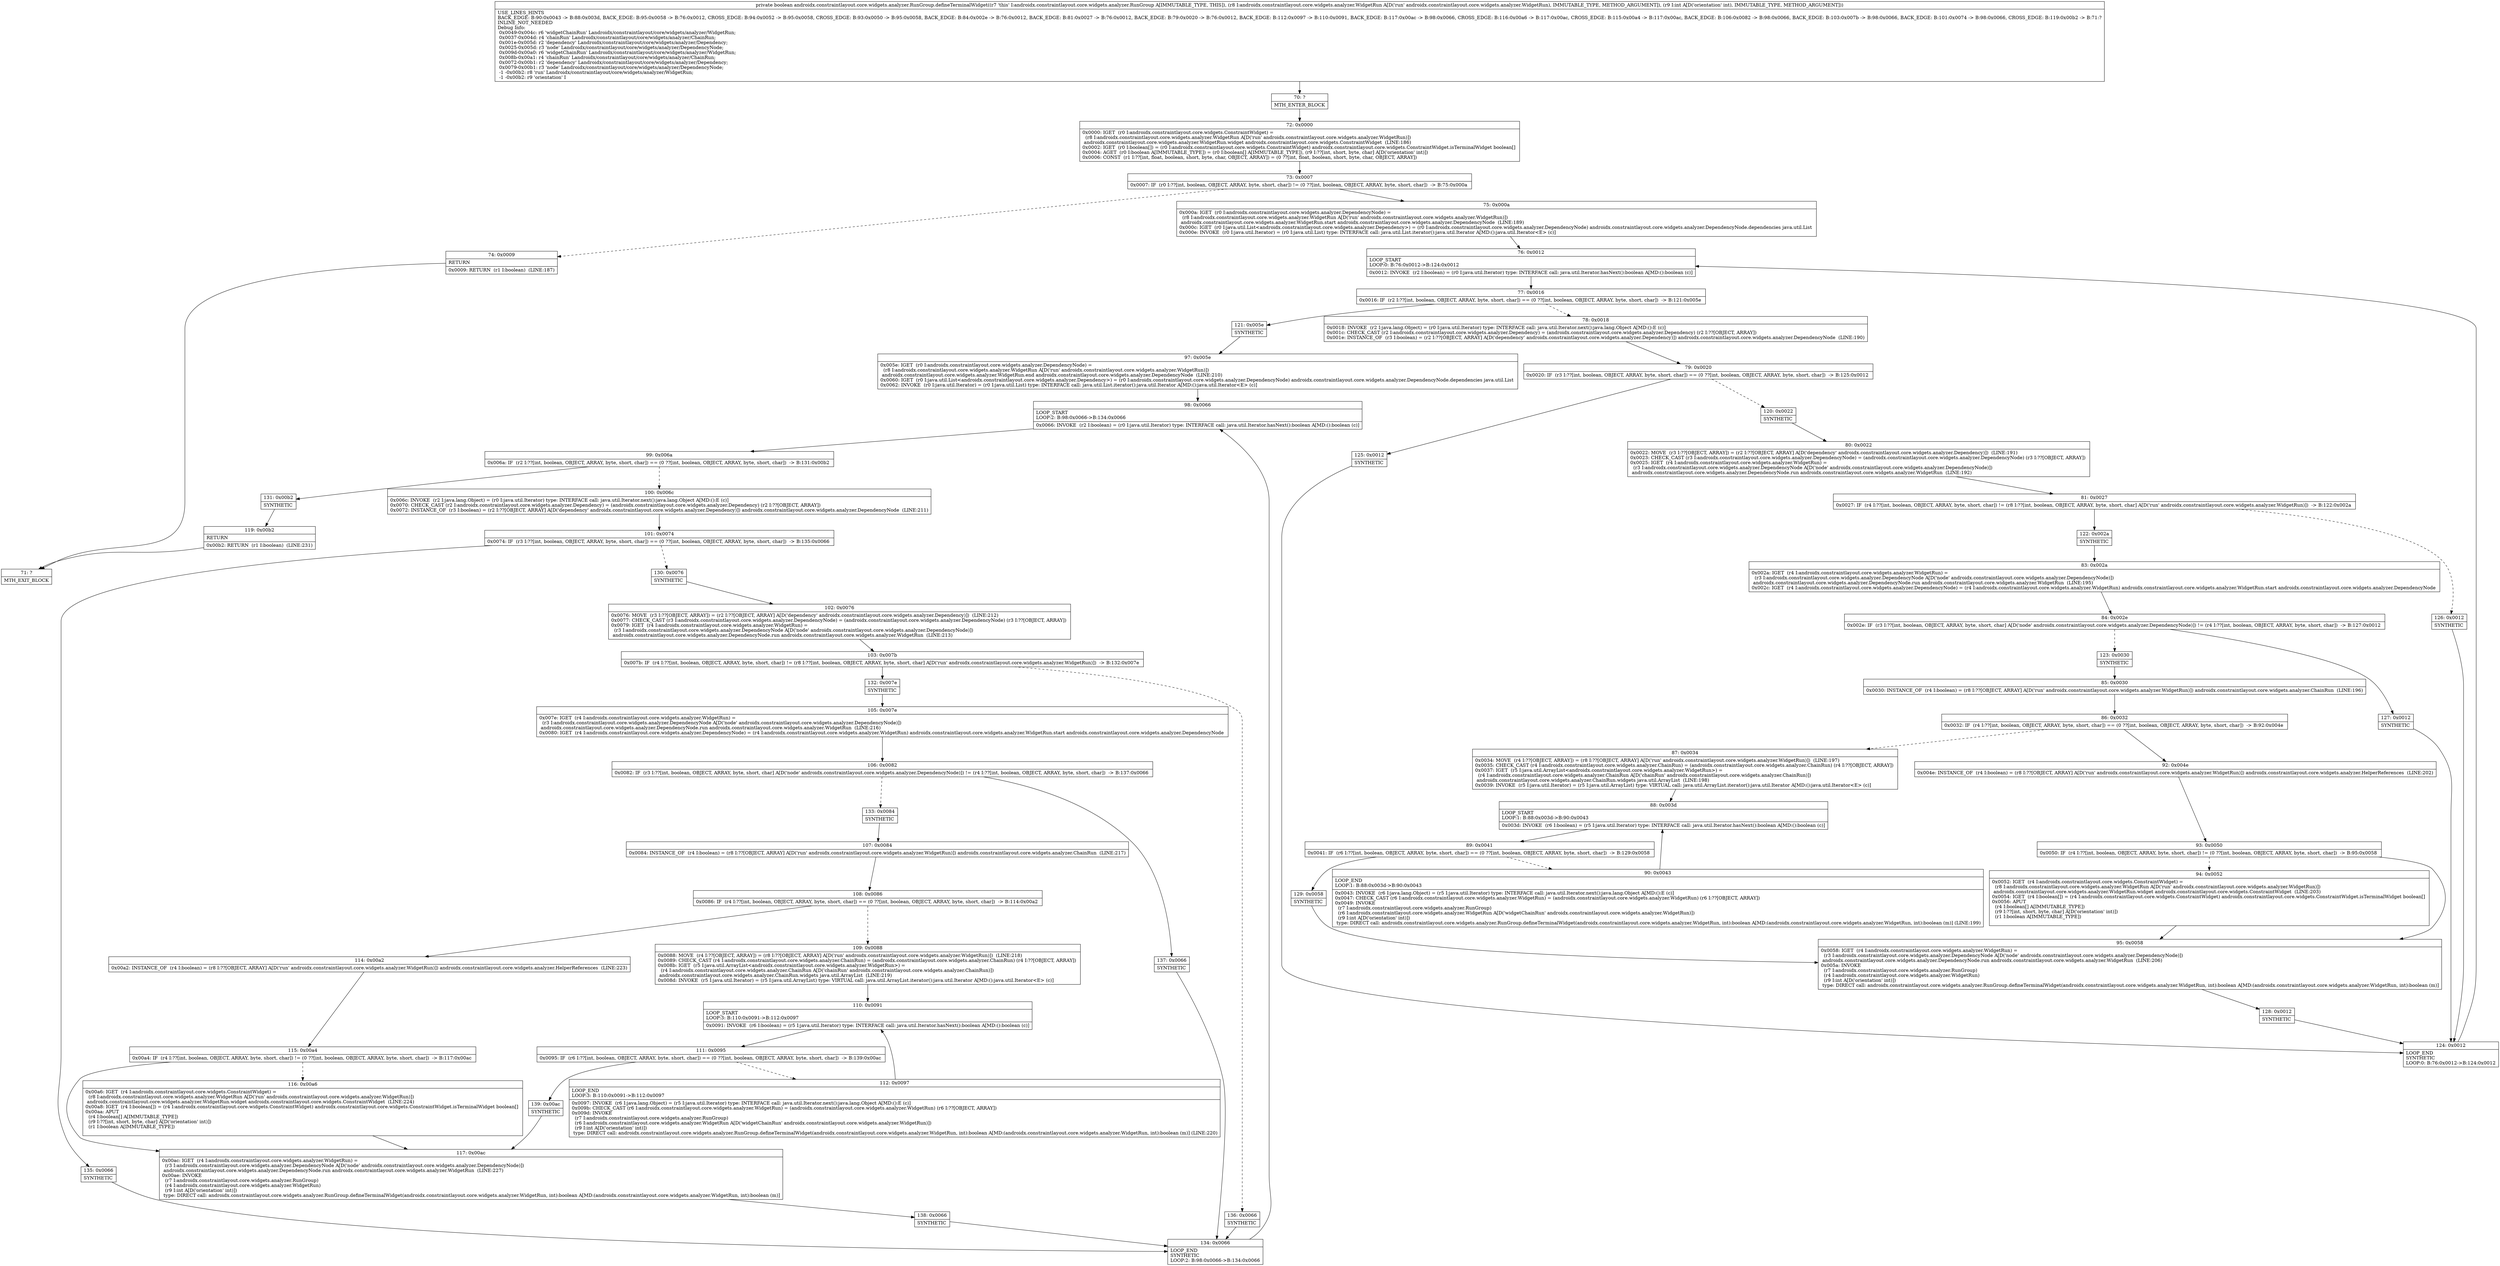 digraph "CFG forandroidx.constraintlayout.core.widgets.analyzer.RunGroup.defineTerminalWidget(Landroidx\/constraintlayout\/core\/widgets\/analyzer\/WidgetRun;I)Z" {
Node_70 [shape=record,label="{70\:\ ?|MTH_ENTER_BLOCK\l}"];
Node_72 [shape=record,label="{72\:\ 0x0000|0x0000: IGET  (r0 I:androidx.constraintlayout.core.widgets.ConstraintWidget) = \l  (r8 I:androidx.constraintlayout.core.widgets.analyzer.WidgetRun A[D('run' androidx.constraintlayout.core.widgets.analyzer.WidgetRun)])\l androidx.constraintlayout.core.widgets.analyzer.WidgetRun.widget androidx.constraintlayout.core.widgets.ConstraintWidget  (LINE:186)\l0x0002: IGET  (r0 I:boolean[]) = (r0 I:androidx.constraintlayout.core.widgets.ConstraintWidget) androidx.constraintlayout.core.widgets.ConstraintWidget.isTerminalWidget boolean[] \l0x0004: AGET  (r0 I:boolean A[IMMUTABLE_TYPE]) = (r0 I:boolean[] A[IMMUTABLE_TYPE]), (r9 I:??[int, short, byte, char] A[D('orientation' int)]) \l0x0006: CONST  (r1 I:??[int, float, boolean, short, byte, char, OBJECT, ARRAY]) = (0 ??[int, float, boolean, short, byte, char, OBJECT, ARRAY]) \l}"];
Node_73 [shape=record,label="{73\:\ 0x0007|0x0007: IF  (r0 I:??[int, boolean, OBJECT, ARRAY, byte, short, char]) != (0 ??[int, boolean, OBJECT, ARRAY, byte, short, char])  \-\> B:75:0x000a \l}"];
Node_74 [shape=record,label="{74\:\ 0x0009|RETURN\l|0x0009: RETURN  (r1 I:boolean)  (LINE:187)\l}"];
Node_71 [shape=record,label="{71\:\ ?|MTH_EXIT_BLOCK\l}"];
Node_75 [shape=record,label="{75\:\ 0x000a|0x000a: IGET  (r0 I:androidx.constraintlayout.core.widgets.analyzer.DependencyNode) = \l  (r8 I:androidx.constraintlayout.core.widgets.analyzer.WidgetRun A[D('run' androidx.constraintlayout.core.widgets.analyzer.WidgetRun)])\l androidx.constraintlayout.core.widgets.analyzer.WidgetRun.start androidx.constraintlayout.core.widgets.analyzer.DependencyNode  (LINE:189)\l0x000c: IGET  (r0 I:java.util.List\<androidx.constraintlayout.core.widgets.analyzer.Dependency\>) = (r0 I:androidx.constraintlayout.core.widgets.analyzer.DependencyNode) androidx.constraintlayout.core.widgets.analyzer.DependencyNode.dependencies java.util.List \l0x000e: INVOKE  (r0 I:java.util.Iterator) = (r0 I:java.util.List) type: INTERFACE call: java.util.List.iterator():java.util.Iterator A[MD:():java.util.Iterator\<E\> (c)]\l}"];
Node_76 [shape=record,label="{76\:\ 0x0012|LOOP_START\lLOOP:0: B:76:0x0012\-\>B:124:0x0012\l|0x0012: INVOKE  (r2 I:boolean) = (r0 I:java.util.Iterator) type: INTERFACE call: java.util.Iterator.hasNext():boolean A[MD:():boolean (c)]\l}"];
Node_77 [shape=record,label="{77\:\ 0x0016|0x0016: IF  (r2 I:??[int, boolean, OBJECT, ARRAY, byte, short, char]) == (0 ??[int, boolean, OBJECT, ARRAY, byte, short, char])  \-\> B:121:0x005e \l}"];
Node_78 [shape=record,label="{78\:\ 0x0018|0x0018: INVOKE  (r2 I:java.lang.Object) = (r0 I:java.util.Iterator) type: INTERFACE call: java.util.Iterator.next():java.lang.Object A[MD:():E (c)]\l0x001c: CHECK_CAST (r2 I:androidx.constraintlayout.core.widgets.analyzer.Dependency) = (androidx.constraintlayout.core.widgets.analyzer.Dependency) (r2 I:??[OBJECT, ARRAY]) \l0x001e: INSTANCE_OF  (r3 I:boolean) = (r2 I:??[OBJECT, ARRAY] A[D('dependency' androidx.constraintlayout.core.widgets.analyzer.Dependency)]) androidx.constraintlayout.core.widgets.analyzer.DependencyNode  (LINE:190)\l}"];
Node_79 [shape=record,label="{79\:\ 0x0020|0x0020: IF  (r3 I:??[int, boolean, OBJECT, ARRAY, byte, short, char]) == (0 ??[int, boolean, OBJECT, ARRAY, byte, short, char])  \-\> B:125:0x0012 \l}"];
Node_120 [shape=record,label="{120\:\ 0x0022|SYNTHETIC\l}"];
Node_80 [shape=record,label="{80\:\ 0x0022|0x0022: MOVE  (r3 I:??[OBJECT, ARRAY]) = (r2 I:??[OBJECT, ARRAY] A[D('dependency' androidx.constraintlayout.core.widgets.analyzer.Dependency)])  (LINE:191)\l0x0023: CHECK_CAST (r3 I:androidx.constraintlayout.core.widgets.analyzer.DependencyNode) = (androidx.constraintlayout.core.widgets.analyzer.DependencyNode) (r3 I:??[OBJECT, ARRAY]) \l0x0025: IGET  (r4 I:androidx.constraintlayout.core.widgets.analyzer.WidgetRun) = \l  (r3 I:androidx.constraintlayout.core.widgets.analyzer.DependencyNode A[D('node' androidx.constraintlayout.core.widgets.analyzer.DependencyNode)])\l androidx.constraintlayout.core.widgets.analyzer.DependencyNode.run androidx.constraintlayout.core.widgets.analyzer.WidgetRun  (LINE:192)\l}"];
Node_81 [shape=record,label="{81\:\ 0x0027|0x0027: IF  (r4 I:??[int, boolean, OBJECT, ARRAY, byte, short, char]) != (r8 I:??[int, boolean, OBJECT, ARRAY, byte, short, char] A[D('run' androidx.constraintlayout.core.widgets.analyzer.WidgetRun)])  \-\> B:122:0x002a \l}"];
Node_122 [shape=record,label="{122\:\ 0x002a|SYNTHETIC\l}"];
Node_83 [shape=record,label="{83\:\ 0x002a|0x002a: IGET  (r4 I:androidx.constraintlayout.core.widgets.analyzer.WidgetRun) = \l  (r3 I:androidx.constraintlayout.core.widgets.analyzer.DependencyNode A[D('node' androidx.constraintlayout.core.widgets.analyzer.DependencyNode)])\l androidx.constraintlayout.core.widgets.analyzer.DependencyNode.run androidx.constraintlayout.core.widgets.analyzer.WidgetRun  (LINE:195)\l0x002c: IGET  (r4 I:androidx.constraintlayout.core.widgets.analyzer.DependencyNode) = (r4 I:androidx.constraintlayout.core.widgets.analyzer.WidgetRun) androidx.constraintlayout.core.widgets.analyzer.WidgetRun.start androidx.constraintlayout.core.widgets.analyzer.DependencyNode \l}"];
Node_84 [shape=record,label="{84\:\ 0x002e|0x002e: IF  (r3 I:??[int, boolean, OBJECT, ARRAY, byte, short, char] A[D('node' androidx.constraintlayout.core.widgets.analyzer.DependencyNode)]) != (r4 I:??[int, boolean, OBJECT, ARRAY, byte, short, char])  \-\> B:127:0x0012 \l}"];
Node_123 [shape=record,label="{123\:\ 0x0030|SYNTHETIC\l}"];
Node_85 [shape=record,label="{85\:\ 0x0030|0x0030: INSTANCE_OF  (r4 I:boolean) = (r8 I:??[OBJECT, ARRAY] A[D('run' androidx.constraintlayout.core.widgets.analyzer.WidgetRun)]) androidx.constraintlayout.core.widgets.analyzer.ChainRun  (LINE:196)\l}"];
Node_86 [shape=record,label="{86\:\ 0x0032|0x0032: IF  (r4 I:??[int, boolean, OBJECT, ARRAY, byte, short, char]) == (0 ??[int, boolean, OBJECT, ARRAY, byte, short, char])  \-\> B:92:0x004e \l}"];
Node_87 [shape=record,label="{87\:\ 0x0034|0x0034: MOVE  (r4 I:??[OBJECT, ARRAY]) = (r8 I:??[OBJECT, ARRAY] A[D('run' androidx.constraintlayout.core.widgets.analyzer.WidgetRun)])  (LINE:197)\l0x0035: CHECK_CAST (r4 I:androidx.constraintlayout.core.widgets.analyzer.ChainRun) = (androidx.constraintlayout.core.widgets.analyzer.ChainRun) (r4 I:??[OBJECT, ARRAY]) \l0x0037: IGET  (r5 I:java.util.ArrayList\<androidx.constraintlayout.core.widgets.analyzer.WidgetRun\>) = \l  (r4 I:androidx.constraintlayout.core.widgets.analyzer.ChainRun A[D('chainRun' androidx.constraintlayout.core.widgets.analyzer.ChainRun)])\l androidx.constraintlayout.core.widgets.analyzer.ChainRun.widgets java.util.ArrayList  (LINE:198)\l0x0039: INVOKE  (r5 I:java.util.Iterator) = (r5 I:java.util.ArrayList) type: VIRTUAL call: java.util.ArrayList.iterator():java.util.Iterator A[MD:():java.util.Iterator\<E\> (c)]\l}"];
Node_88 [shape=record,label="{88\:\ 0x003d|LOOP_START\lLOOP:1: B:88:0x003d\-\>B:90:0x0043\l|0x003d: INVOKE  (r6 I:boolean) = (r5 I:java.util.Iterator) type: INTERFACE call: java.util.Iterator.hasNext():boolean A[MD:():boolean (c)]\l}"];
Node_89 [shape=record,label="{89\:\ 0x0041|0x0041: IF  (r6 I:??[int, boolean, OBJECT, ARRAY, byte, short, char]) == (0 ??[int, boolean, OBJECT, ARRAY, byte, short, char])  \-\> B:129:0x0058 \l}"];
Node_90 [shape=record,label="{90\:\ 0x0043|LOOP_END\lLOOP:1: B:88:0x003d\-\>B:90:0x0043\l|0x0043: INVOKE  (r6 I:java.lang.Object) = (r5 I:java.util.Iterator) type: INTERFACE call: java.util.Iterator.next():java.lang.Object A[MD:():E (c)]\l0x0047: CHECK_CAST (r6 I:androidx.constraintlayout.core.widgets.analyzer.WidgetRun) = (androidx.constraintlayout.core.widgets.analyzer.WidgetRun) (r6 I:??[OBJECT, ARRAY]) \l0x0049: INVOKE  \l  (r7 I:androidx.constraintlayout.core.widgets.analyzer.RunGroup)\l  (r6 I:androidx.constraintlayout.core.widgets.analyzer.WidgetRun A[D('widgetChainRun' androidx.constraintlayout.core.widgets.analyzer.WidgetRun)])\l  (r9 I:int A[D('orientation' int)])\l type: DIRECT call: androidx.constraintlayout.core.widgets.analyzer.RunGroup.defineTerminalWidget(androidx.constraintlayout.core.widgets.analyzer.WidgetRun, int):boolean A[MD:(androidx.constraintlayout.core.widgets.analyzer.WidgetRun, int):boolean (m)] (LINE:199)\l}"];
Node_129 [shape=record,label="{129\:\ 0x0058|SYNTHETIC\l}"];
Node_95 [shape=record,label="{95\:\ 0x0058|0x0058: IGET  (r4 I:androidx.constraintlayout.core.widgets.analyzer.WidgetRun) = \l  (r3 I:androidx.constraintlayout.core.widgets.analyzer.DependencyNode A[D('node' androidx.constraintlayout.core.widgets.analyzer.DependencyNode)])\l androidx.constraintlayout.core.widgets.analyzer.DependencyNode.run androidx.constraintlayout.core.widgets.analyzer.WidgetRun  (LINE:206)\l0x005a: INVOKE  \l  (r7 I:androidx.constraintlayout.core.widgets.analyzer.RunGroup)\l  (r4 I:androidx.constraintlayout.core.widgets.analyzer.WidgetRun)\l  (r9 I:int A[D('orientation' int)])\l type: DIRECT call: androidx.constraintlayout.core.widgets.analyzer.RunGroup.defineTerminalWidget(androidx.constraintlayout.core.widgets.analyzer.WidgetRun, int):boolean A[MD:(androidx.constraintlayout.core.widgets.analyzer.WidgetRun, int):boolean (m)]\l}"];
Node_128 [shape=record,label="{128\:\ 0x0012|SYNTHETIC\l}"];
Node_124 [shape=record,label="{124\:\ 0x0012|LOOP_END\lSYNTHETIC\lLOOP:0: B:76:0x0012\-\>B:124:0x0012\l}"];
Node_92 [shape=record,label="{92\:\ 0x004e|0x004e: INSTANCE_OF  (r4 I:boolean) = (r8 I:??[OBJECT, ARRAY] A[D('run' androidx.constraintlayout.core.widgets.analyzer.WidgetRun)]) androidx.constraintlayout.core.widgets.analyzer.HelperReferences  (LINE:202)\l}"];
Node_93 [shape=record,label="{93\:\ 0x0050|0x0050: IF  (r4 I:??[int, boolean, OBJECT, ARRAY, byte, short, char]) != (0 ??[int, boolean, OBJECT, ARRAY, byte, short, char])  \-\> B:95:0x0058 \l}"];
Node_94 [shape=record,label="{94\:\ 0x0052|0x0052: IGET  (r4 I:androidx.constraintlayout.core.widgets.ConstraintWidget) = \l  (r8 I:androidx.constraintlayout.core.widgets.analyzer.WidgetRun A[D('run' androidx.constraintlayout.core.widgets.analyzer.WidgetRun)])\l androidx.constraintlayout.core.widgets.analyzer.WidgetRun.widget androidx.constraintlayout.core.widgets.ConstraintWidget  (LINE:203)\l0x0054: IGET  (r4 I:boolean[]) = (r4 I:androidx.constraintlayout.core.widgets.ConstraintWidget) androidx.constraintlayout.core.widgets.ConstraintWidget.isTerminalWidget boolean[] \l0x0056: APUT  \l  (r4 I:boolean[] A[IMMUTABLE_TYPE])\l  (r9 I:??[int, short, byte, char] A[D('orientation' int)])\l  (r1 I:boolean A[IMMUTABLE_TYPE])\l \l}"];
Node_127 [shape=record,label="{127\:\ 0x0012|SYNTHETIC\l}"];
Node_126 [shape=record,label="{126\:\ 0x0012|SYNTHETIC\l}"];
Node_125 [shape=record,label="{125\:\ 0x0012|SYNTHETIC\l}"];
Node_121 [shape=record,label="{121\:\ 0x005e|SYNTHETIC\l}"];
Node_97 [shape=record,label="{97\:\ 0x005e|0x005e: IGET  (r0 I:androidx.constraintlayout.core.widgets.analyzer.DependencyNode) = \l  (r8 I:androidx.constraintlayout.core.widgets.analyzer.WidgetRun A[D('run' androidx.constraintlayout.core.widgets.analyzer.WidgetRun)])\l androidx.constraintlayout.core.widgets.analyzer.WidgetRun.end androidx.constraintlayout.core.widgets.analyzer.DependencyNode  (LINE:210)\l0x0060: IGET  (r0 I:java.util.List\<androidx.constraintlayout.core.widgets.analyzer.Dependency\>) = (r0 I:androidx.constraintlayout.core.widgets.analyzer.DependencyNode) androidx.constraintlayout.core.widgets.analyzer.DependencyNode.dependencies java.util.List \l0x0062: INVOKE  (r0 I:java.util.Iterator) = (r0 I:java.util.List) type: INTERFACE call: java.util.List.iterator():java.util.Iterator A[MD:():java.util.Iterator\<E\> (c)]\l}"];
Node_98 [shape=record,label="{98\:\ 0x0066|LOOP_START\lLOOP:2: B:98:0x0066\-\>B:134:0x0066\l|0x0066: INVOKE  (r2 I:boolean) = (r0 I:java.util.Iterator) type: INTERFACE call: java.util.Iterator.hasNext():boolean A[MD:():boolean (c)]\l}"];
Node_99 [shape=record,label="{99\:\ 0x006a|0x006a: IF  (r2 I:??[int, boolean, OBJECT, ARRAY, byte, short, char]) == (0 ??[int, boolean, OBJECT, ARRAY, byte, short, char])  \-\> B:131:0x00b2 \l}"];
Node_100 [shape=record,label="{100\:\ 0x006c|0x006c: INVOKE  (r2 I:java.lang.Object) = (r0 I:java.util.Iterator) type: INTERFACE call: java.util.Iterator.next():java.lang.Object A[MD:():E (c)]\l0x0070: CHECK_CAST (r2 I:androidx.constraintlayout.core.widgets.analyzer.Dependency) = (androidx.constraintlayout.core.widgets.analyzer.Dependency) (r2 I:??[OBJECT, ARRAY]) \l0x0072: INSTANCE_OF  (r3 I:boolean) = (r2 I:??[OBJECT, ARRAY] A[D('dependency' androidx.constraintlayout.core.widgets.analyzer.Dependency)]) androidx.constraintlayout.core.widgets.analyzer.DependencyNode  (LINE:211)\l}"];
Node_101 [shape=record,label="{101\:\ 0x0074|0x0074: IF  (r3 I:??[int, boolean, OBJECT, ARRAY, byte, short, char]) == (0 ??[int, boolean, OBJECT, ARRAY, byte, short, char])  \-\> B:135:0x0066 \l}"];
Node_130 [shape=record,label="{130\:\ 0x0076|SYNTHETIC\l}"];
Node_102 [shape=record,label="{102\:\ 0x0076|0x0076: MOVE  (r3 I:??[OBJECT, ARRAY]) = (r2 I:??[OBJECT, ARRAY] A[D('dependency' androidx.constraintlayout.core.widgets.analyzer.Dependency)])  (LINE:212)\l0x0077: CHECK_CAST (r3 I:androidx.constraintlayout.core.widgets.analyzer.DependencyNode) = (androidx.constraintlayout.core.widgets.analyzer.DependencyNode) (r3 I:??[OBJECT, ARRAY]) \l0x0079: IGET  (r4 I:androidx.constraintlayout.core.widgets.analyzer.WidgetRun) = \l  (r3 I:androidx.constraintlayout.core.widgets.analyzer.DependencyNode A[D('node' androidx.constraintlayout.core.widgets.analyzer.DependencyNode)])\l androidx.constraintlayout.core.widgets.analyzer.DependencyNode.run androidx.constraintlayout.core.widgets.analyzer.WidgetRun  (LINE:213)\l}"];
Node_103 [shape=record,label="{103\:\ 0x007b|0x007b: IF  (r4 I:??[int, boolean, OBJECT, ARRAY, byte, short, char]) != (r8 I:??[int, boolean, OBJECT, ARRAY, byte, short, char] A[D('run' androidx.constraintlayout.core.widgets.analyzer.WidgetRun)])  \-\> B:132:0x007e \l}"];
Node_132 [shape=record,label="{132\:\ 0x007e|SYNTHETIC\l}"];
Node_105 [shape=record,label="{105\:\ 0x007e|0x007e: IGET  (r4 I:androidx.constraintlayout.core.widgets.analyzer.WidgetRun) = \l  (r3 I:androidx.constraintlayout.core.widgets.analyzer.DependencyNode A[D('node' androidx.constraintlayout.core.widgets.analyzer.DependencyNode)])\l androidx.constraintlayout.core.widgets.analyzer.DependencyNode.run androidx.constraintlayout.core.widgets.analyzer.WidgetRun  (LINE:216)\l0x0080: IGET  (r4 I:androidx.constraintlayout.core.widgets.analyzer.DependencyNode) = (r4 I:androidx.constraintlayout.core.widgets.analyzer.WidgetRun) androidx.constraintlayout.core.widgets.analyzer.WidgetRun.start androidx.constraintlayout.core.widgets.analyzer.DependencyNode \l}"];
Node_106 [shape=record,label="{106\:\ 0x0082|0x0082: IF  (r3 I:??[int, boolean, OBJECT, ARRAY, byte, short, char] A[D('node' androidx.constraintlayout.core.widgets.analyzer.DependencyNode)]) != (r4 I:??[int, boolean, OBJECT, ARRAY, byte, short, char])  \-\> B:137:0x0066 \l}"];
Node_133 [shape=record,label="{133\:\ 0x0084|SYNTHETIC\l}"];
Node_107 [shape=record,label="{107\:\ 0x0084|0x0084: INSTANCE_OF  (r4 I:boolean) = (r8 I:??[OBJECT, ARRAY] A[D('run' androidx.constraintlayout.core.widgets.analyzer.WidgetRun)]) androidx.constraintlayout.core.widgets.analyzer.ChainRun  (LINE:217)\l}"];
Node_108 [shape=record,label="{108\:\ 0x0086|0x0086: IF  (r4 I:??[int, boolean, OBJECT, ARRAY, byte, short, char]) == (0 ??[int, boolean, OBJECT, ARRAY, byte, short, char])  \-\> B:114:0x00a2 \l}"];
Node_109 [shape=record,label="{109\:\ 0x0088|0x0088: MOVE  (r4 I:??[OBJECT, ARRAY]) = (r8 I:??[OBJECT, ARRAY] A[D('run' androidx.constraintlayout.core.widgets.analyzer.WidgetRun)])  (LINE:218)\l0x0089: CHECK_CAST (r4 I:androidx.constraintlayout.core.widgets.analyzer.ChainRun) = (androidx.constraintlayout.core.widgets.analyzer.ChainRun) (r4 I:??[OBJECT, ARRAY]) \l0x008b: IGET  (r5 I:java.util.ArrayList\<androidx.constraintlayout.core.widgets.analyzer.WidgetRun\>) = \l  (r4 I:androidx.constraintlayout.core.widgets.analyzer.ChainRun A[D('chainRun' androidx.constraintlayout.core.widgets.analyzer.ChainRun)])\l androidx.constraintlayout.core.widgets.analyzer.ChainRun.widgets java.util.ArrayList  (LINE:219)\l0x008d: INVOKE  (r5 I:java.util.Iterator) = (r5 I:java.util.ArrayList) type: VIRTUAL call: java.util.ArrayList.iterator():java.util.Iterator A[MD:():java.util.Iterator\<E\> (c)]\l}"];
Node_110 [shape=record,label="{110\:\ 0x0091|LOOP_START\lLOOP:3: B:110:0x0091\-\>B:112:0x0097\l|0x0091: INVOKE  (r6 I:boolean) = (r5 I:java.util.Iterator) type: INTERFACE call: java.util.Iterator.hasNext():boolean A[MD:():boolean (c)]\l}"];
Node_111 [shape=record,label="{111\:\ 0x0095|0x0095: IF  (r6 I:??[int, boolean, OBJECT, ARRAY, byte, short, char]) == (0 ??[int, boolean, OBJECT, ARRAY, byte, short, char])  \-\> B:139:0x00ac \l}"];
Node_112 [shape=record,label="{112\:\ 0x0097|LOOP_END\lLOOP:3: B:110:0x0091\-\>B:112:0x0097\l|0x0097: INVOKE  (r6 I:java.lang.Object) = (r5 I:java.util.Iterator) type: INTERFACE call: java.util.Iterator.next():java.lang.Object A[MD:():E (c)]\l0x009b: CHECK_CAST (r6 I:androidx.constraintlayout.core.widgets.analyzer.WidgetRun) = (androidx.constraintlayout.core.widgets.analyzer.WidgetRun) (r6 I:??[OBJECT, ARRAY]) \l0x009d: INVOKE  \l  (r7 I:androidx.constraintlayout.core.widgets.analyzer.RunGroup)\l  (r6 I:androidx.constraintlayout.core.widgets.analyzer.WidgetRun A[D('widgetChainRun' androidx.constraintlayout.core.widgets.analyzer.WidgetRun)])\l  (r9 I:int A[D('orientation' int)])\l type: DIRECT call: androidx.constraintlayout.core.widgets.analyzer.RunGroup.defineTerminalWidget(androidx.constraintlayout.core.widgets.analyzer.WidgetRun, int):boolean A[MD:(androidx.constraintlayout.core.widgets.analyzer.WidgetRun, int):boolean (m)] (LINE:220)\l}"];
Node_139 [shape=record,label="{139\:\ 0x00ac|SYNTHETIC\l}"];
Node_117 [shape=record,label="{117\:\ 0x00ac|0x00ac: IGET  (r4 I:androidx.constraintlayout.core.widgets.analyzer.WidgetRun) = \l  (r3 I:androidx.constraintlayout.core.widgets.analyzer.DependencyNode A[D('node' androidx.constraintlayout.core.widgets.analyzer.DependencyNode)])\l androidx.constraintlayout.core.widgets.analyzer.DependencyNode.run androidx.constraintlayout.core.widgets.analyzer.WidgetRun  (LINE:227)\l0x00ae: INVOKE  \l  (r7 I:androidx.constraintlayout.core.widgets.analyzer.RunGroup)\l  (r4 I:androidx.constraintlayout.core.widgets.analyzer.WidgetRun)\l  (r9 I:int A[D('orientation' int)])\l type: DIRECT call: androidx.constraintlayout.core.widgets.analyzer.RunGroup.defineTerminalWidget(androidx.constraintlayout.core.widgets.analyzer.WidgetRun, int):boolean A[MD:(androidx.constraintlayout.core.widgets.analyzer.WidgetRun, int):boolean (m)]\l}"];
Node_138 [shape=record,label="{138\:\ 0x0066|SYNTHETIC\l}"];
Node_134 [shape=record,label="{134\:\ 0x0066|LOOP_END\lSYNTHETIC\lLOOP:2: B:98:0x0066\-\>B:134:0x0066\l}"];
Node_114 [shape=record,label="{114\:\ 0x00a2|0x00a2: INSTANCE_OF  (r4 I:boolean) = (r8 I:??[OBJECT, ARRAY] A[D('run' androidx.constraintlayout.core.widgets.analyzer.WidgetRun)]) androidx.constraintlayout.core.widgets.analyzer.HelperReferences  (LINE:223)\l}"];
Node_115 [shape=record,label="{115\:\ 0x00a4|0x00a4: IF  (r4 I:??[int, boolean, OBJECT, ARRAY, byte, short, char]) != (0 ??[int, boolean, OBJECT, ARRAY, byte, short, char])  \-\> B:117:0x00ac \l}"];
Node_116 [shape=record,label="{116\:\ 0x00a6|0x00a6: IGET  (r4 I:androidx.constraintlayout.core.widgets.ConstraintWidget) = \l  (r8 I:androidx.constraintlayout.core.widgets.analyzer.WidgetRun A[D('run' androidx.constraintlayout.core.widgets.analyzer.WidgetRun)])\l androidx.constraintlayout.core.widgets.analyzer.WidgetRun.widget androidx.constraintlayout.core.widgets.ConstraintWidget  (LINE:224)\l0x00a8: IGET  (r4 I:boolean[]) = (r4 I:androidx.constraintlayout.core.widgets.ConstraintWidget) androidx.constraintlayout.core.widgets.ConstraintWidget.isTerminalWidget boolean[] \l0x00aa: APUT  \l  (r4 I:boolean[] A[IMMUTABLE_TYPE])\l  (r9 I:??[int, short, byte, char] A[D('orientation' int)])\l  (r1 I:boolean A[IMMUTABLE_TYPE])\l \l}"];
Node_137 [shape=record,label="{137\:\ 0x0066|SYNTHETIC\l}"];
Node_136 [shape=record,label="{136\:\ 0x0066|SYNTHETIC\l}"];
Node_135 [shape=record,label="{135\:\ 0x0066|SYNTHETIC\l}"];
Node_131 [shape=record,label="{131\:\ 0x00b2|SYNTHETIC\l}"];
Node_119 [shape=record,label="{119\:\ 0x00b2|RETURN\l|0x00b2: RETURN  (r1 I:boolean)  (LINE:231)\l}"];
MethodNode[shape=record,label="{private boolean androidx.constraintlayout.core.widgets.analyzer.RunGroup.defineTerminalWidget((r7 'this' I:androidx.constraintlayout.core.widgets.analyzer.RunGroup A[IMMUTABLE_TYPE, THIS]), (r8 I:androidx.constraintlayout.core.widgets.analyzer.WidgetRun A[D('run' androidx.constraintlayout.core.widgets.analyzer.WidgetRun), IMMUTABLE_TYPE, METHOD_ARGUMENT]), (r9 I:int A[D('orientation' int), IMMUTABLE_TYPE, METHOD_ARGUMENT]))  | USE_LINES_HINTS\lBACK_EDGE: B:90:0x0043 \-\> B:88:0x003d, BACK_EDGE: B:95:0x0058 \-\> B:76:0x0012, CROSS_EDGE: B:94:0x0052 \-\> B:95:0x0058, CROSS_EDGE: B:93:0x0050 \-\> B:95:0x0058, BACK_EDGE: B:84:0x002e \-\> B:76:0x0012, BACK_EDGE: B:81:0x0027 \-\> B:76:0x0012, BACK_EDGE: B:79:0x0020 \-\> B:76:0x0012, BACK_EDGE: B:112:0x0097 \-\> B:110:0x0091, BACK_EDGE: B:117:0x00ac \-\> B:98:0x0066, CROSS_EDGE: B:116:0x00a6 \-\> B:117:0x00ac, CROSS_EDGE: B:115:0x00a4 \-\> B:117:0x00ac, BACK_EDGE: B:106:0x0082 \-\> B:98:0x0066, BACK_EDGE: B:103:0x007b \-\> B:98:0x0066, BACK_EDGE: B:101:0x0074 \-\> B:98:0x0066, CROSS_EDGE: B:119:0x00b2 \-\> B:71:?\lINLINE_NOT_NEEDED\lDebug Info:\l  0x0049\-0x004c: r6 'widgetChainRun' Landroidx\/constraintlayout\/core\/widgets\/analyzer\/WidgetRun;\l  0x0037\-0x004d: r4 'chainRun' Landroidx\/constraintlayout\/core\/widgets\/analyzer\/ChainRun;\l  0x001e\-0x005d: r2 'dependency' Landroidx\/constraintlayout\/core\/widgets\/analyzer\/Dependency;\l  0x0025\-0x005d: r3 'node' Landroidx\/constraintlayout\/core\/widgets\/analyzer\/DependencyNode;\l  0x009d\-0x00a0: r6 'widgetChainRun' Landroidx\/constraintlayout\/core\/widgets\/analyzer\/WidgetRun;\l  0x008b\-0x00a1: r4 'chainRun' Landroidx\/constraintlayout\/core\/widgets\/analyzer\/ChainRun;\l  0x0072\-0x00b1: r2 'dependency' Landroidx\/constraintlayout\/core\/widgets\/analyzer\/Dependency;\l  0x0079\-0x00b1: r3 'node' Landroidx\/constraintlayout\/core\/widgets\/analyzer\/DependencyNode;\l  \-1 \-0x00b2: r8 'run' Landroidx\/constraintlayout\/core\/widgets\/analyzer\/WidgetRun;\l  \-1 \-0x00b2: r9 'orientation' I\l}"];
MethodNode -> Node_70;Node_70 -> Node_72;
Node_72 -> Node_73;
Node_73 -> Node_74[style=dashed];
Node_73 -> Node_75;
Node_74 -> Node_71;
Node_75 -> Node_76;
Node_76 -> Node_77;
Node_77 -> Node_78[style=dashed];
Node_77 -> Node_121;
Node_78 -> Node_79;
Node_79 -> Node_120[style=dashed];
Node_79 -> Node_125;
Node_120 -> Node_80;
Node_80 -> Node_81;
Node_81 -> Node_122;
Node_81 -> Node_126[style=dashed];
Node_122 -> Node_83;
Node_83 -> Node_84;
Node_84 -> Node_123[style=dashed];
Node_84 -> Node_127;
Node_123 -> Node_85;
Node_85 -> Node_86;
Node_86 -> Node_87[style=dashed];
Node_86 -> Node_92;
Node_87 -> Node_88;
Node_88 -> Node_89;
Node_89 -> Node_90[style=dashed];
Node_89 -> Node_129;
Node_90 -> Node_88;
Node_129 -> Node_95;
Node_95 -> Node_128;
Node_128 -> Node_124;
Node_124 -> Node_76;
Node_92 -> Node_93;
Node_93 -> Node_94[style=dashed];
Node_93 -> Node_95;
Node_94 -> Node_95;
Node_127 -> Node_124;
Node_126 -> Node_124;
Node_125 -> Node_124;
Node_121 -> Node_97;
Node_97 -> Node_98;
Node_98 -> Node_99;
Node_99 -> Node_100[style=dashed];
Node_99 -> Node_131;
Node_100 -> Node_101;
Node_101 -> Node_130[style=dashed];
Node_101 -> Node_135;
Node_130 -> Node_102;
Node_102 -> Node_103;
Node_103 -> Node_132;
Node_103 -> Node_136[style=dashed];
Node_132 -> Node_105;
Node_105 -> Node_106;
Node_106 -> Node_133[style=dashed];
Node_106 -> Node_137;
Node_133 -> Node_107;
Node_107 -> Node_108;
Node_108 -> Node_109[style=dashed];
Node_108 -> Node_114;
Node_109 -> Node_110;
Node_110 -> Node_111;
Node_111 -> Node_112[style=dashed];
Node_111 -> Node_139;
Node_112 -> Node_110;
Node_139 -> Node_117;
Node_117 -> Node_138;
Node_138 -> Node_134;
Node_134 -> Node_98;
Node_114 -> Node_115;
Node_115 -> Node_116[style=dashed];
Node_115 -> Node_117;
Node_116 -> Node_117;
Node_137 -> Node_134;
Node_136 -> Node_134;
Node_135 -> Node_134;
Node_131 -> Node_119;
Node_119 -> Node_71;
}

